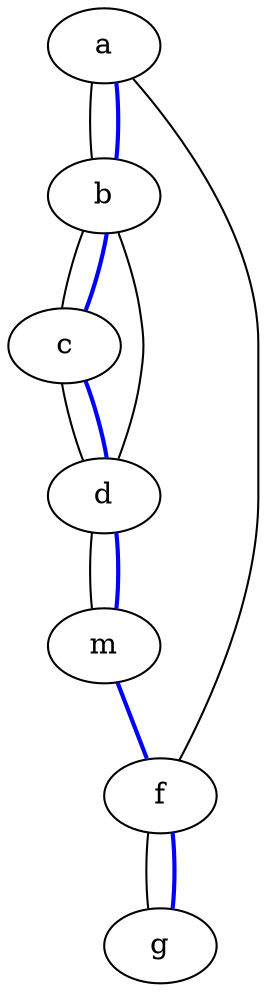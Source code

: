 graph G {
    a -- b;
    b -- c;
    b -- d;
    a -- f;
    c -- d;
    d -- m;
    f -- g;
    a -- b [color=blue,penwidth=2.0];
    b -- c [color=blue,penwidth=2.0];
    c -- d [color=blue,penwidth=2.0];
    d -- m [color=blue,penwidth=2.0];
    m -- f [color=blue,penwidth=2.0];
    f -- g [color=blue,penwidth=2.0];
}